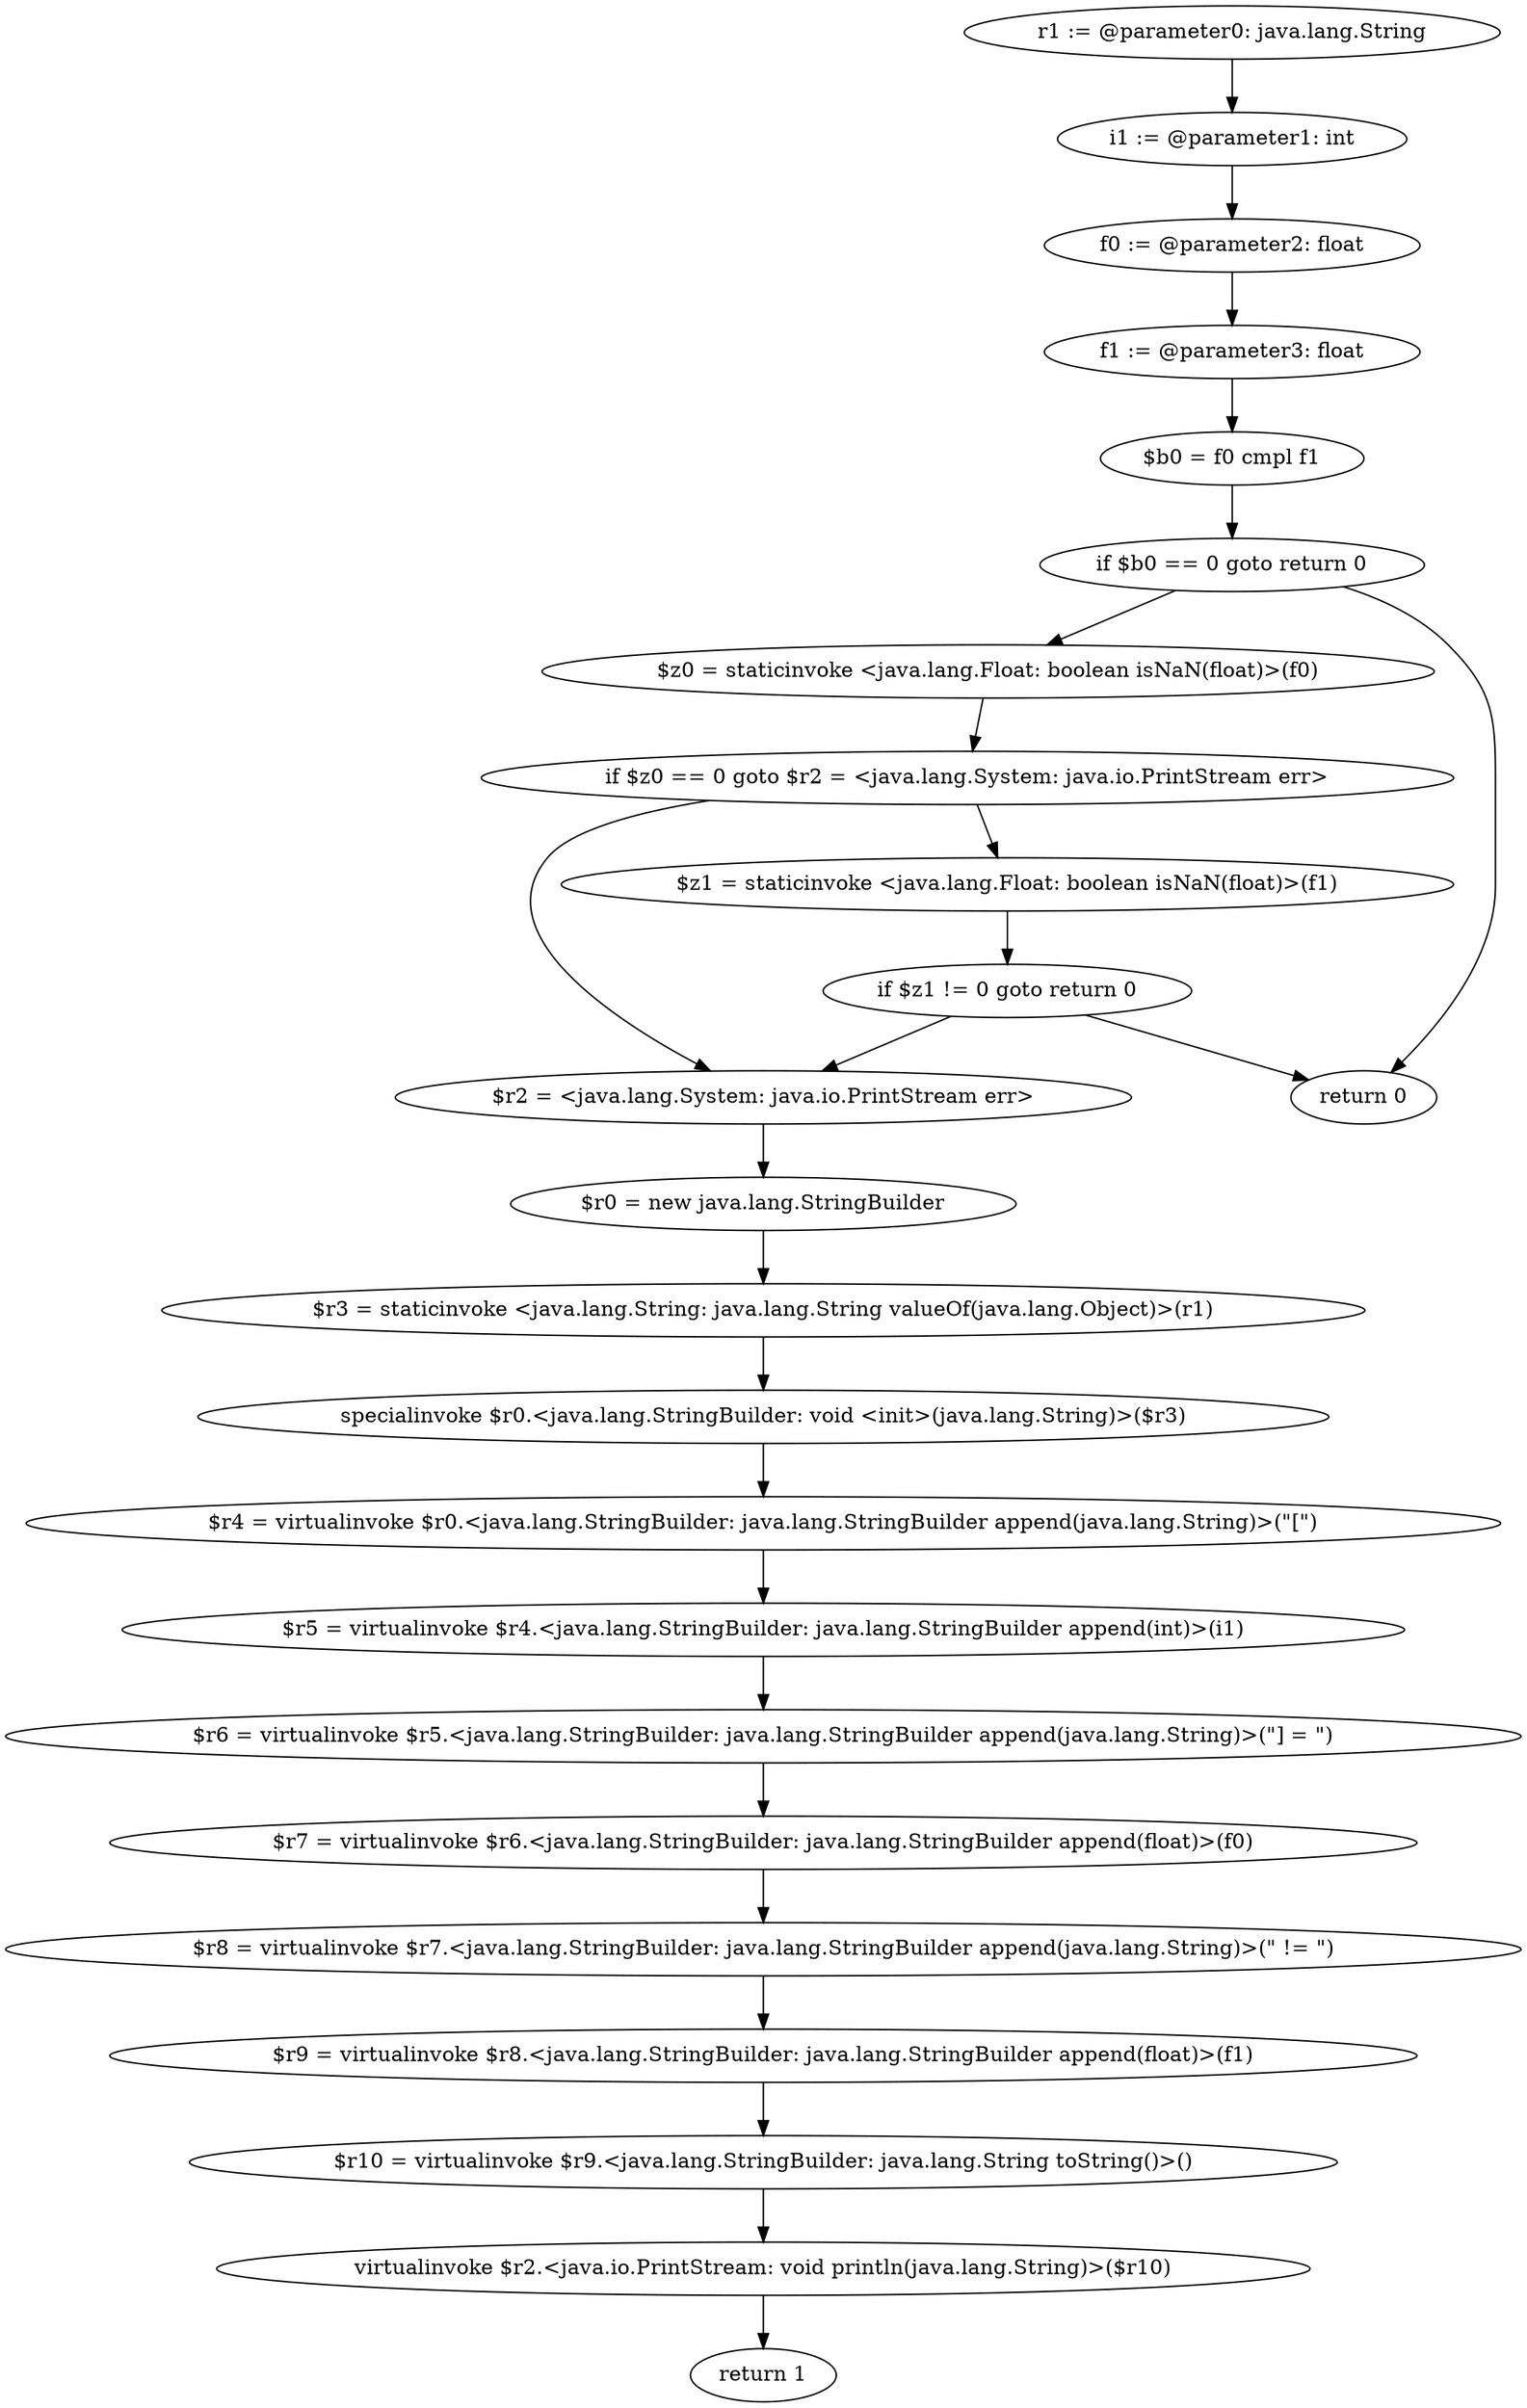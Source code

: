 digraph "unitGraph" {
    "r1 := @parameter0: java.lang.String"
    "i1 := @parameter1: int"
    "f0 := @parameter2: float"
    "f1 := @parameter3: float"
    "$b0 = f0 cmpl f1"
    "if $b0 == 0 goto return 0"
    "$z0 = staticinvoke <java.lang.Float: boolean isNaN(float)>(f0)"
    "if $z0 == 0 goto $r2 = <java.lang.System: java.io.PrintStream err>"
    "$z1 = staticinvoke <java.lang.Float: boolean isNaN(float)>(f1)"
    "if $z1 != 0 goto return 0"
    "$r2 = <java.lang.System: java.io.PrintStream err>"
    "$r0 = new java.lang.StringBuilder"
    "$r3 = staticinvoke <java.lang.String: java.lang.String valueOf(java.lang.Object)>(r1)"
    "specialinvoke $r0.<java.lang.StringBuilder: void <init>(java.lang.String)>($r3)"
    "$r4 = virtualinvoke $r0.<java.lang.StringBuilder: java.lang.StringBuilder append(java.lang.String)>(\"[\")"
    "$r5 = virtualinvoke $r4.<java.lang.StringBuilder: java.lang.StringBuilder append(int)>(i1)"
    "$r6 = virtualinvoke $r5.<java.lang.StringBuilder: java.lang.StringBuilder append(java.lang.String)>(\"] = \")"
    "$r7 = virtualinvoke $r6.<java.lang.StringBuilder: java.lang.StringBuilder append(float)>(f0)"
    "$r8 = virtualinvoke $r7.<java.lang.StringBuilder: java.lang.StringBuilder append(java.lang.String)>(\" != \")"
    "$r9 = virtualinvoke $r8.<java.lang.StringBuilder: java.lang.StringBuilder append(float)>(f1)"
    "$r10 = virtualinvoke $r9.<java.lang.StringBuilder: java.lang.String toString()>()"
    "virtualinvoke $r2.<java.io.PrintStream: void println(java.lang.String)>($r10)"
    "return 1"
    "return 0"
    "r1 := @parameter0: java.lang.String"->"i1 := @parameter1: int";
    "i1 := @parameter1: int"->"f0 := @parameter2: float";
    "f0 := @parameter2: float"->"f1 := @parameter3: float";
    "f1 := @parameter3: float"->"$b0 = f0 cmpl f1";
    "$b0 = f0 cmpl f1"->"if $b0 == 0 goto return 0";
    "if $b0 == 0 goto return 0"->"$z0 = staticinvoke <java.lang.Float: boolean isNaN(float)>(f0)";
    "if $b0 == 0 goto return 0"->"return 0";
    "$z0 = staticinvoke <java.lang.Float: boolean isNaN(float)>(f0)"->"if $z0 == 0 goto $r2 = <java.lang.System: java.io.PrintStream err>";
    "if $z0 == 0 goto $r2 = <java.lang.System: java.io.PrintStream err>"->"$z1 = staticinvoke <java.lang.Float: boolean isNaN(float)>(f1)";
    "if $z0 == 0 goto $r2 = <java.lang.System: java.io.PrintStream err>"->"$r2 = <java.lang.System: java.io.PrintStream err>";
    "$z1 = staticinvoke <java.lang.Float: boolean isNaN(float)>(f1)"->"if $z1 != 0 goto return 0";
    "if $z1 != 0 goto return 0"->"$r2 = <java.lang.System: java.io.PrintStream err>";
    "if $z1 != 0 goto return 0"->"return 0";
    "$r2 = <java.lang.System: java.io.PrintStream err>"->"$r0 = new java.lang.StringBuilder";
    "$r0 = new java.lang.StringBuilder"->"$r3 = staticinvoke <java.lang.String: java.lang.String valueOf(java.lang.Object)>(r1)";
    "$r3 = staticinvoke <java.lang.String: java.lang.String valueOf(java.lang.Object)>(r1)"->"specialinvoke $r0.<java.lang.StringBuilder: void <init>(java.lang.String)>($r3)";
    "specialinvoke $r0.<java.lang.StringBuilder: void <init>(java.lang.String)>($r3)"->"$r4 = virtualinvoke $r0.<java.lang.StringBuilder: java.lang.StringBuilder append(java.lang.String)>(\"[\")";
    "$r4 = virtualinvoke $r0.<java.lang.StringBuilder: java.lang.StringBuilder append(java.lang.String)>(\"[\")"->"$r5 = virtualinvoke $r4.<java.lang.StringBuilder: java.lang.StringBuilder append(int)>(i1)";
    "$r5 = virtualinvoke $r4.<java.lang.StringBuilder: java.lang.StringBuilder append(int)>(i1)"->"$r6 = virtualinvoke $r5.<java.lang.StringBuilder: java.lang.StringBuilder append(java.lang.String)>(\"] = \")";
    "$r6 = virtualinvoke $r5.<java.lang.StringBuilder: java.lang.StringBuilder append(java.lang.String)>(\"] = \")"->"$r7 = virtualinvoke $r6.<java.lang.StringBuilder: java.lang.StringBuilder append(float)>(f0)";
    "$r7 = virtualinvoke $r6.<java.lang.StringBuilder: java.lang.StringBuilder append(float)>(f0)"->"$r8 = virtualinvoke $r7.<java.lang.StringBuilder: java.lang.StringBuilder append(java.lang.String)>(\" != \")";
    "$r8 = virtualinvoke $r7.<java.lang.StringBuilder: java.lang.StringBuilder append(java.lang.String)>(\" != \")"->"$r9 = virtualinvoke $r8.<java.lang.StringBuilder: java.lang.StringBuilder append(float)>(f1)";
    "$r9 = virtualinvoke $r8.<java.lang.StringBuilder: java.lang.StringBuilder append(float)>(f1)"->"$r10 = virtualinvoke $r9.<java.lang.StringBuilder: java.lang.String toString()>()";
    "$r10 = virtualinvoke $r9.<java.lang.StringBuilder: java.lang.String toString()>()"->"virtualinvoke $r2.<java.io.PrintStream: void println(java.lang.String)>($r10)";
    "virtualinvoke $r2.<java.io.PrintStream: void println(java.lang.String)>($r10)"->"return 1";
}
